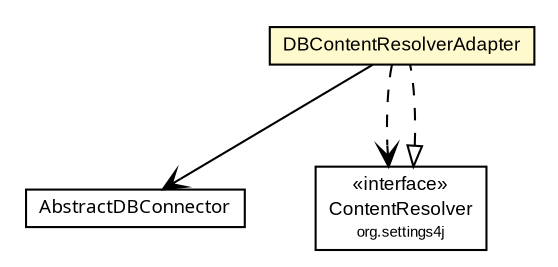 #!/usr/local/bin/dot
#
# Class diagram 
# Generated by UmlGraph version 4.6 (http://www.spinellis.gr/sw/umlgraph)
#

digraph G {
	edge [fontname="arial",fontsize=10,labelfontname="arial",labelfontsize=10];
	node [fontname="arial",fontsize=10,shape=plaintext];
	// org.settings4j.connector.db.DBContentResolverAdapter
	c1455 [label=<<table border="0" cellborder="1" cellspacing="0" cellpadding="2" port="p" bgcolor="lemonChiffon" href="./DBContentResolverAdapter.html">
		<tr><td><table border="0" cellspacing="0" cellpadding="1">
			<tr><td> DBContentResolverAdapter </td></tr>
		</table></td></tr>
		</table>>, fontname="arial", fontcolor="black", fontsize=9.0];
	// org.settings4j.connector.db.AbstractDBConnector
	c1456 [label=<<table border="0" cellborder="1" cellspacing="0" cellpadding="2" port="p" href="./AbstractDBConnector.html">
		<tr><td><table border="0" cellspacing="0" cellpadding="1">
			<tr><td><font face="ariali"> AbstractDBConnector </font></td></tr>
		</table></td></tr>
		</table>>, fontname="arial", fontcolor="black", fontsize=9.0];
	// org.settings4j.ContentResolver
	c1466 [label=<<table border="0" cellborder="1" cellspacing="0" cellpadding="2" port="p" href="../../ContentResolver.html">
		<tr><td><table border="0" cellspacing="0" cellpadding="1">
			<tr><td> &laquo;interface&raquo; </td></tr>
			<tr><td> ContentResolver </td></tr>
			<tr><td><font point-size="7.0"> org.settings4j </font></td></tr>
		</table></td></tr>
		</table>>, fontname="arial", fontcolor="black", fontsize=9.0];
	//org.settings4j.connector.db.DBContentResolverAdapter implements org.settings4j.ContentResolver
	c1466:p -> c1455:p [dir=back,arrowtail=empty,style=dashed];
	// org.settings4j.connector.db.DBContentResolverAdapter NAVASSOC org.settings4j.connector.db.AbstractDBConnector
	c1455:p -> c1456:p [taillabel="", label="", headlabel="", fontname="arial", fontcolor="black", fontsize=10.0, color="black", arrowhead=open];
	// org.settings4j.connector.db.DBContentResolverAdapter DEPEND org.settings4j.ContentResolver
	c1455:p -> c1466:p [taillabel="", label="", headlabel="", fontname="arial", fontcolor="black", fontsize=10.0, color="black", arrowhead=open, style=dashed];
}

